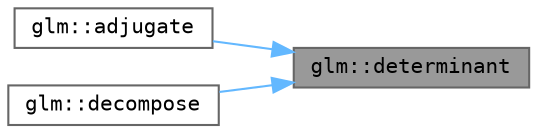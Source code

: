 digraph "glm::determinant"
{
 // LATEX_PDF_SIZE
  bgcolor="transparent";
  edge [fontname=Terminal,fontsize=10,labelfontname=Helvetica,labelfontsize=10];
  node [fontname=Terminal,fontsize=10,shape=box,height=0.2,width=0.4];
  rankdir="RL";
  Node1 [label="glm::determinant",height=0.2,width=0.4,color="gray40", fillcolor="grey60", style="filled", fontcolor="black",tooltip=" "];
  Node1 -> Node2 [dir="back",color="steelblue1",style="solid"];
  Node2 [label="glm::adjugate",height=0.2,width=0.4,color="grey40", fillcolor="white", style="filled",URL="$group__gtx__matrix__operation.html#gab58d3085abe3c4da8b76801e829ac3b6",tooltip=" "];
  Node1 -> Node3 [dir="back",color="steelblue1",style="solid"];
  Node3 [label="glm::decompose",height=0.2,width=0.4,color="grey40", fillcolor="white", style="filled",URL="$group__gtx__matrix__decompose.html#gabd7878e1b23aab583bc01040c5ed2b71",tooltip=" "];
}

